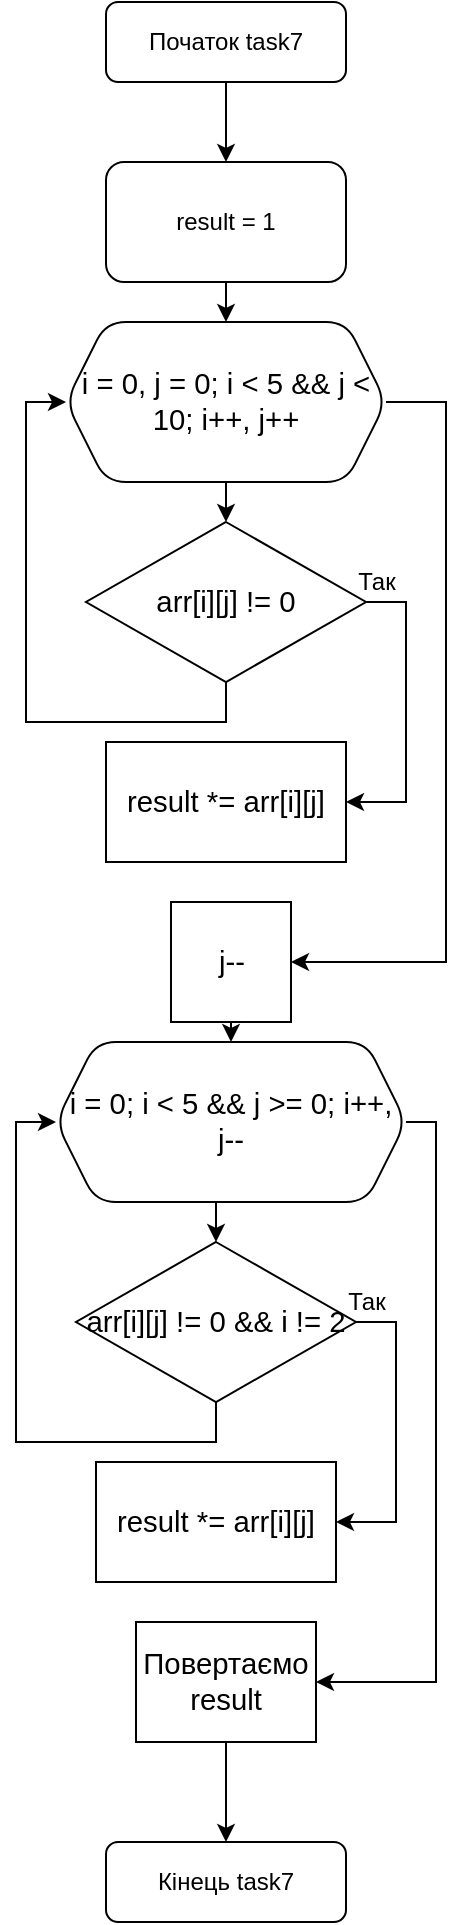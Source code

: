 <mxfile version="14.4.7" type="device"><diagram id="i9POjIvwENpgBzGuEPPP" name="Page-1"><mxGraphModel dx="1887" dy="996" grid="1" gridSize="10" guides="1" tooltips="1" connect="1" arrows="1" fold="1" page="1" pageScale="1" pageWidth="827" pageHeight="1169" math="0" shadow="0"><root><mxCell id="0"/><mxCell id="1" parent="0"/><mxCell id="Z_2Gzh5KaQE_4N-QwGir-1" value="" style="edgeStyle=orthogonalEdgeStyle;rounded=0;orthogonalLoop=1;jettySize=auto;html=1;" edge="1" parent="1" source="Z_2Gzh5KaQE_4N-QwGir-2" target="Z_2Gzh5KaQE_4N-QwGir-5"><mxGeometry relative="1" as="geometry"/></mxCell><mxCell id="Z_2Gzh5KaQE_4N-QwGir-2" value="Початок task7" style="rounded=1;whiteSpace=wrap;html=1;fontSize=12;glass=0;strokeWidth=1;shadow=0;" vertex="1" parent="1"><mxGeometry x="180" y="20" width="120" height="40" as="geometry"/></mxCell><mxCell id="Z_2Gzh5KaQE_4N-QwGir-3" value="Кінець task7" style="rounded=1;whiteSpace=wrap;html=1;fontSize=12;glass=0;strokeWidth=1;shadow=0;" vertex="1" parent="1"><mxGeometry x="180" y="940" width="120" height="40" as="geometry"/></mxCell><mxCell id="Z_2Gzh5KaQE_4N-QwGir-22" style="edgeStyle=orthogonalEdgeStyle;rounded=0;orthogonalLoop=1;jettySize=auto;html=1;exitX=0.5;exitY=1;exitDx=0;exitDy=0;entryX=0.5;entryY=0;entryDx=0;entryDy=0;" edge="1" parent="1" source="Z_2Gzh5KaQE_4N-QwGir-5" target="Z_2Gzh5KaQE_4N-QwGir-8"><mxGeometry relative="1" as="geometry"/></mxCell><mxCell id="Z_2Gzh5KaQE_4N-QwGir-5" value="result = 1" style="whiteSpace=wrap;html=1;rounded=1;shadow=0;strokeWidth=1;glass=0;" vertex="1" parent="1"><mxGeometry x="180" y="100" width="120" height="60" as="geometry"/></mxCell><mxCell id="Z_2Gzh5KaQE_4N-QwGir-20" style="edgeStyle=orthogonalEdgeStyle;rounded=0;orthogonalLoop=1;jettySize=auto;html=1;exitX=0.5;exitY=1;exitDx=0;exitDy=0;entryX=0.5;entryY=0;entryDx=0;entryDy=0;" edge="1" parent="1" source="Z_2Gzh5KaQE_4N-QwGir-8" target="Z_2Gzh5KaQE_4N-QwGir-10"><mxGeometry relative="1" as="geometry"/></mxCell><mxCell id="Z_2Gzh5KaQE_4N-QwGir-21" style="edgeStyle=orthogonalEdgeStyle;rounded=0;orthogonalLoop=1;jettySize=auto;html=1;exitX=1;exitY=0.5;exitDx=0;exitDy=0;entryX=1;entryY=0.5;entryDx=0;entryDy=0;" edge="1" parent="1" source="Z_2Gzh5KaQE_4N-QwGir-8" target="Z_2Gzh5KaQE_4N-QwGir-17"><mxGeometry relative="1" as="geometry"><mxPoint x="340" y="520" as="targetPoint"/><Array as="points"><mxPoint x="350" y="220"/><mxPoint x="350" y="500"/></Array></mxGeometry></mxCell><mxCell id="Z_2Gzh5KaQE_4N-QwGir-8" value="&lt;span id=&quot;docs-internal-guid-25e1819d-7fff-422b-7b6f-2cff01256281&quot;&gt;&lt;span style=&quot;font-size: 11pt ; font-family: &amp;#34;calibri&amp;#34; , sans-serif ; background-color: transparent ; vertical-align: baseline&quot;&gt;i = 0, j = 0; i &amp;lt; 5 &amp;amp;&amp;amp; j &amp;lt; 10; i++, j++&lt;/span&gt;&lt;/span&gt;" style="shape=hexagon;perimeter=hexagonPerimeter2;whiteSpace=wrap;html=1;fixedSize=1;rounded=1;shadow=0;strokeWidth=1;glass=0;" vertex="1" parent="1"><mxGeometry x="160" y="180" width="160" height="80" as="geometry"/></mxCell><mxCell id="Z_2Gzh5KaQE_4N-QwGir-18" style="edgeStyle=orthogonalEdgeStyle;rounded=0;orthogonalLoop=1;jettySize=auto;html=1;exitX=1;exitY=0.5;exitDx=0;exitDy=0;entryX=1;entryY=0.5;entryDx=0;entryDy=0;" edge="1" parent="1" source="Z_2Gzh5KaQE_4N-QwGir-10" target="Z_2Gzh5KaQE_4N-QwGir-12"><mxGeometry relative="1" as="geometry"/></mxCell><mxCell id="Z_2Gzh5KaQE_4N-QwGir-19" style="edgeStyle=orthogonalEdgeStyle;rounded=0;orthogonalLoop=1;jettySize=auto;html=1;exitX=0.5;exitY=1;exitDx=0;exitDy=0;entryX=0;entryY=0.5;entryDx=0;entryDy=0;" edge="1" parent="1" source="Z_2Gzh5KaQE_4N-QwGir-10" target="Z_2Gzh5KaQE_4N-QwGir-8"><mxGeometry relative="1" as="geometry"><mxPoint x="120" y="210" as="targetPoint"/><Array as="points"><mxPoint x="240" y="380"/><mxPoint x="140" y="380"/><mxPoint x="140" y="220"/></Array></mxGeometry></mxCell><mxCell id="Z_2Gzh5KaQE_4N-QwGir-10" value="&lt;span id=&quot;docs-internal-guid-4a6a43c9-7fff-c754-63f9-47b5ffd4f0da&quot;&gt;&lt;span style=&quot;font-size: 11pt ; font-family: &amp;#34;calibri&amp;#34; , sans-serif ; background-color: transparent ; vertical-align: baseline&quot;&gt;arr[i][j] != 0&lt;/span&gt;&lt;/span&gt;" style="rhombus;whiteSpace=wrap;html=1;" vertex="1" parent="1"><mxGeometry x="170" y="280" width="140" height="80" as="geometry"/></mxCell><mxCell id="Z_2Gzh5KaQE_4N-QwGir-12" value="&lt;span id=&quot;docs-internal-guid-af5f77f7-7fff-0d30-5415-8791c1c46da2&quot;&gt;&lt;span style=&quot;font-size: 11pt ; font-family: &amp;#34;calibri&amp;#34; , sans-serif ; background-color: transparent ; vertical-align: baseline&quot;&gt;result *= arr[i][j]&lt;/span&gt;&lt;/span&gt;" style="whiteSpace=wrap;html=1;" vertex="1" parent="1"><mxGeometry x="180" y="390" width="120" height="60" as="geometry"/></mxCell><mxCell id="Z_2Gzh5KaQE_4N-QwGir-13" value="Так" style="text;html=1;align=center;verticalAlign=middle;resizable=0;points=[];autosize=1;" vertex="1" parent="1"><mxGeometry x="300" y="300" width="30" height="20" as="geometry"/></mxCell><mxCell id="Z_2Gzh5KaQE_4N-QwGir-33" style="edgeStyle=orthogonalEdgeStyle;rounded=0;orthogonalLoop=1;jettySize=auto;html=1;exitX=0.5;exitY=1;exitDx=0;exitDy=0;entryX=0.5;entryY=0;entryDx=0;entryDy=0;" edge="1" parent="1" source="Z_2Gzh5KaQE_4N-QwGir-17" target="Z_2Gzh5KaQE_4N-QwGir-25"><mxGeometry relative="1" as="geometry"/></mxCell><mxCell id="Z_2Gzh5KaQE_4N-QwGir-17" value="&lt;font face=&quot;calibri, sans-serif&quot;&gt;&lt;span style=&quot;font-size: 14.667px&quot;&gt;j--&lt;/span&gt;&lt;/font&gt;" style="rounded=0;whiteSpace=wrap;html=1;" vertex="1" parent="1"><mxGeometry x="212.5" y="470" width="60" height="60" as="geometry"/></mxCell><mxCell id="Z_2Gzh5KaQE_4N-QwGir-23" style="edgeStyle=orthogonalEdgeStyle;rounded=0;orthogonalLoop=1;jettySize=auto;html=1;exitX=0.5;exitY=1;exitDx=0;exitDy=0;entryX=0.5;entryY=0;entryDx=0;entryDy=0;" edge="1" parent="1" source="Z_2Gzh5KaQE_4N-QwGir-25" target="Z_2Gzh5KaQE_4N-QwGir-28"><mxGeometry relative="1" as="geometry"/></mxCell><mxCell id="Z_2Gzh5KaQE_4N-QwGir-24" style="edgeStyle=orthogonalEdgeStyle;rounded=0;orthogonalLoop=1;jettySize=auto;html=1;exitX=1;exitY=0.5;exitDx=0;exitDy=0;entryX=1;entryY=0.5;entryDx=0;entryDy=0;" edge="1" parent="1" source="Z_2Gzh5KaQE_4N-QwGir-25" target="Z_2Gzh5KaQE_4N-QwGir-31"><mxGeometry relative="1" as="geometry"><mxPoint x="335" y="880" as="targetPoint"/><Array as="points"><mxPoint x="345" y="580"/><mxPoint x="345" y="860"/></Array></mxGeometry></mxCell><mxCell id="Z_2Gzh5KaQE_4N-QwGir-25" value="&lt;span id=&quot;docs-internal-guid-9694fd03-7fff-acd4-9553-d5849c345ecb&quot;&gt;&lt;span style=&quot;font-size: 11pt ; font-family: &amp;#34;calibri&amp;#34; , sans-serif ; background-color: transparent ; vertical-align: baseline&quot;&gt;i = 0; i &amp;lt; 5 &amp;amp;&amp;amp; j &amp;gt;= 0; i++, j--&lt;/span&gt;&lt;/span&gt;" style="shape=hexagon;perimeter=hexagonPerimeter2;whiteSpace=wrap;html=1;fixedSize=1;rounded=1;shadow=0;strokeWidth=1;glass=0;" vertex="1" parent="1"><mxGeometry x="155" y="540" width="175" height="80" as="geometry"/></mxCell><mxCell id="Z_2Gzh5KaQE_4N-QwGir-26" style="edgeStyle=orthogonalEdgeStyle;rounded=0;orthogonalLoop=1;jettySize=auto;html=1;exitX=1;exitY=0.5;exitDx=0;exitDy=0;entryX=1;entryY=0.5;entryDx=0;entryDy=0;" edge="1" parent="1" source="Z_2Gzh5KaQE_4N-QwGir-28" target="Z_2Gzh5KaQE_4N-QwGir-29"><mxGeometry relative="1" as="geometry"/></mxCell><mxCell id="Z_2Gzh5KaQE_4N-QwGir-27" style="edgeStyle=orthogonalEdgeStyle;rounded=0;orthogonalLoop=1;jettySize=auto;html=1;exitX=0.5;exitY=1;exitDx=0;exitDy=0;entryX=0;entryY=0.5;entryDx=0;entryDy=0;" edge="1" parent="1" source="Z_2Gzh5KaQE_4N-QwGir-28" target="Z_2Gzh5KaQE_4N-QwGir-25"><mxGeometry relative="1" as="geometry"><mxPoint x="115" y="570" as="targetPoint"/><Array as="points"><mxPoint x="235" y="740"/><mxPoint x="135" y="740"/><mxPoint x="135" y="580"/></Array></mxGeometry></mxCell><mxCell id="Z_2Gzh5KaQE_4N-QwGir-28" value="&lt;span id=&quot;docs-internal-guid-8fd484f7-7fff-844b-ec18-6d30a6384207&quot;&gt;&lt;span style=&quot;font-size: 11pt ; font-family: &amp;#34;calibri&amp;#34; , sans-serif ; background-color: transparent ; vertical-align: baseline&quot;&gt;arr[i][j] != 0 &amp;amp;&amp;amp; i != 2&lt;/span&gt;&lt;/span&gt;" style="rhombus;whiteSpace=wrap;html=1;" vertex="1" parent="1"><mxGeometry x="165" y="640" width="140" height="80" as="geometry"/></mxCell><mxCell id="Z_2Gzh5KaQE_4N-QwGir-29" value="&lt;span id=&quot;docs-internal-guid-af5f77f7-7fff-0d30-5415-8791c1c46da2&quot;&gt;&lt;span style=&quot;font-size: 11pt ; font-family: &amp;#34;calibri&amp;#34; , sans-serif ; background-color: transparent ; vertical-align: baseline&quot;&gt;result *= arr[i][j]&lt;/span&gt;&lt;/span&gt;" style="whiteSpace=wrap;html=1;" vertex="1" parent="1"><mxGeometry x="175" y="750" width="120" height="60" as="geometry"/></mxCell><mxCell id="Z_2Gzh5KaQE_4N-QwGir-30" value="Так" style="text;html=1;align=center;verticalAlign=middle;resizable=0;points=[];autosize=1;" vertex="1" parent="1"><mxGeometry x="295" y="660" width="30" height="20" as="geometry"/></mxCell><mxCell id="Z_2Gzh5KaQE_4N-QwGir-32" style="edgeStyle=orthogonalEdgeStyle;rounded=0;orthogonalLoop=1;jettySize=auto;html=1;exitX=0.5;exitY=1;exitDx=0;exitDy=0;entryX=0.5;entryY=0;entryDx=0;entryDy=0;" edge="1" parent="1" source="Z_2Gzh5KaQE_4N-QwGir-31" target="Z_2Gzh5KaQE_4N-QwGir-3"><mxGeometry relative="1" as="geometry"/></mxCell><mxCell id="Z_2Gzh5KaQE_4N-QwGir-31" value="&lt;font face=&quot;calibri, sans-serif&quot;&gt;&lt;span style=&quot;font-size: 14.667px&quot;&gt;Повертаємо result&lt;/span&gt;&lt;/font&gt;" style="rounded=0;whiteSpace=wrap;html=1;" vertex="1" parent="1"><mxGeometry x="195" y="830" width="90" height="60" as="geometry"/></mxCell></root></mxGraphModel></diagram></mxfile>